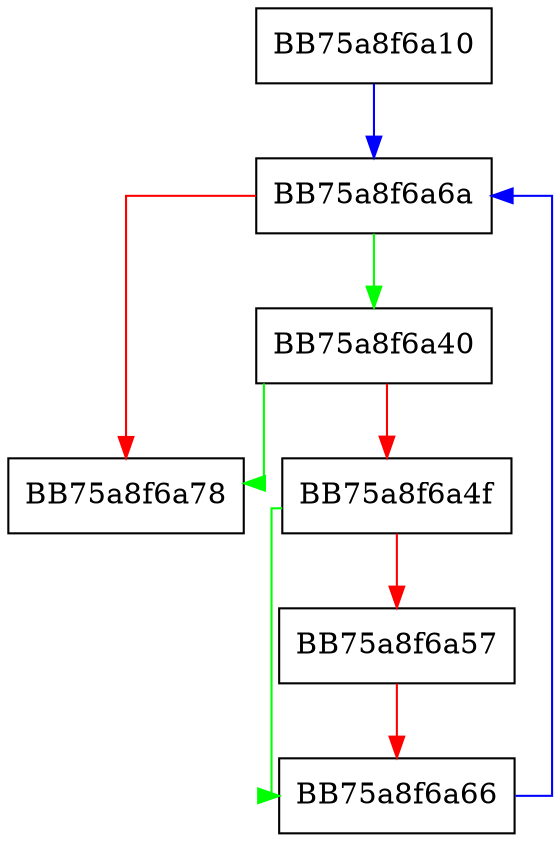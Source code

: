 digraph _Do_call {
  node [shape="box"];
  graph [splines=ortho];
  BB75a8f6a10 -> BB75a8f6a6a [color="blue"];
  BB75a8f6a40 -> BB75a8f6a78 [color="green"];
  BB75a8f6a40 -> BB75a8f6a4f [color="red"];
  BB75a8f6a4f -> BB75a8f6a66 [color="green"];
  BB75a8f6a4f -> BB75a8f6a57 [color="red"];
  BB75a8f6a57 -> BB75a8f6a66 [color="red"];
  BB75a8f6a66 -> BB75a8f6a6a [color="blue"];
  BB75a8f6a6a -> BB75a8f6a40 [color="green"];
  BB75a8f6a6a -> BB75a8f6a78 [color="red"];
}